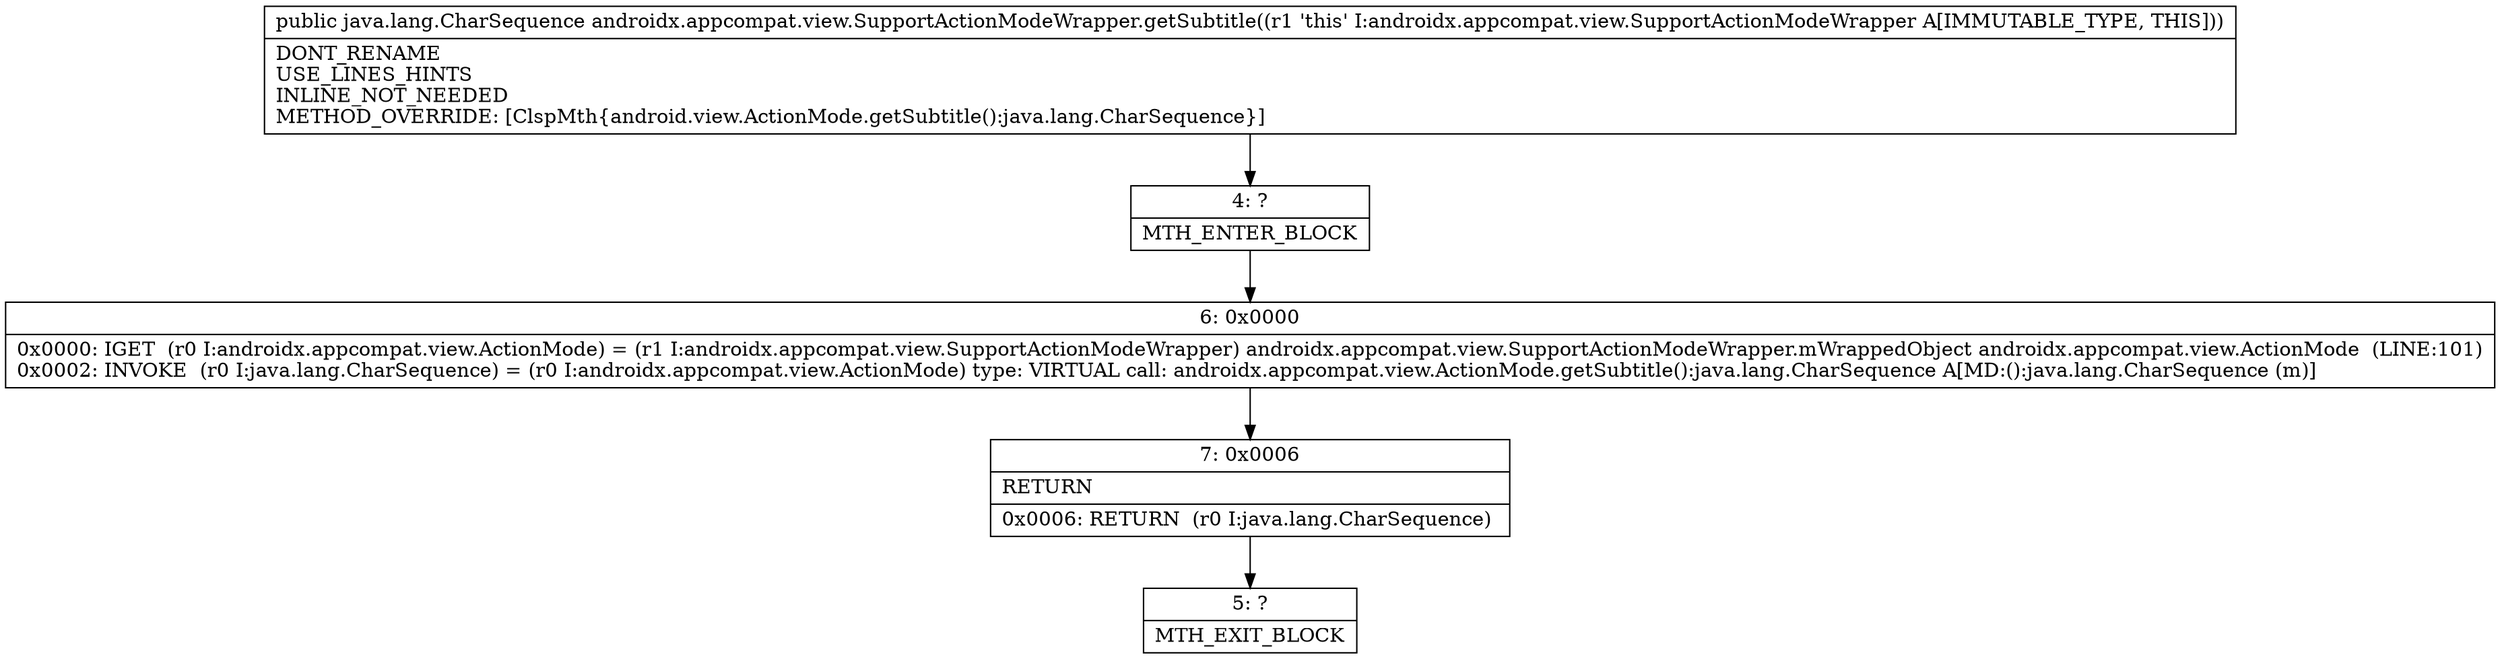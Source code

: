 digraph "CFG forandroidx.appcompat.view.SupportActionModeWrapper.getSubtitle()Ljava\/lang\/CharSequence;" {
Node_4 [shape=record,label="{4\:\ ?|MTH_ENTER_BLOCK\l}"];
Node_6 [shape=record,label="{6\:\ 0x0000|0x0000: IGET  (r0 I:androidx.appcompat.view.ActionMode) = (r1 I:androidx.appcompat.view.SupportActionModeWrapper) androidx.appcompat.view.SupportActionModeWrapper.mWrappedObject androidx.appcompat.view.ActionMode  (LINE:101)\l0x0002: INVOKE  (r0 I:java.lang.CharSequence) = (r0 I:androidx.appcompat.view.ActionMode) type: VIRTUAL call: androidx.appcompat.view.ActionMode.getSubtitle():java.lang.CharSequence A[MD:():java.lang.CharSequence (m)]\l}"];
Node_7 [shape=record,label="{7\:\ 0x0006|RETURN\l|0x0006: RETURN  (r0 I:java.lang.CharSequence) \l}"];
Node_5 [shape=record,label="{5\:\ ?|MTH_EXIT_BLOCK\l}"];
MethodNode[shape=record,label="{public java.lang.CharSequence androidx.appcompat.view.SupportActionModeWrapper.getSubtitle((r1 'this' I:androidx.appcompat.view.SupportActionModeWrapper A[IMMUTABLE_TYPE, THIS]))  | DONT_RENAME\lUSE_LINES_HINTS\lINLINE_NOT_NEEDED\lMETHOD_OVERRIDE: [ClspMth\{android.view.ActionMode.getSubtitle():java.lang.CharSequence\}]\l}"];
MethodNode -> Node_4;Node_4 -> Node_6;
Node_6 -> Node_7;
Node_7 -> Node_5;
}

